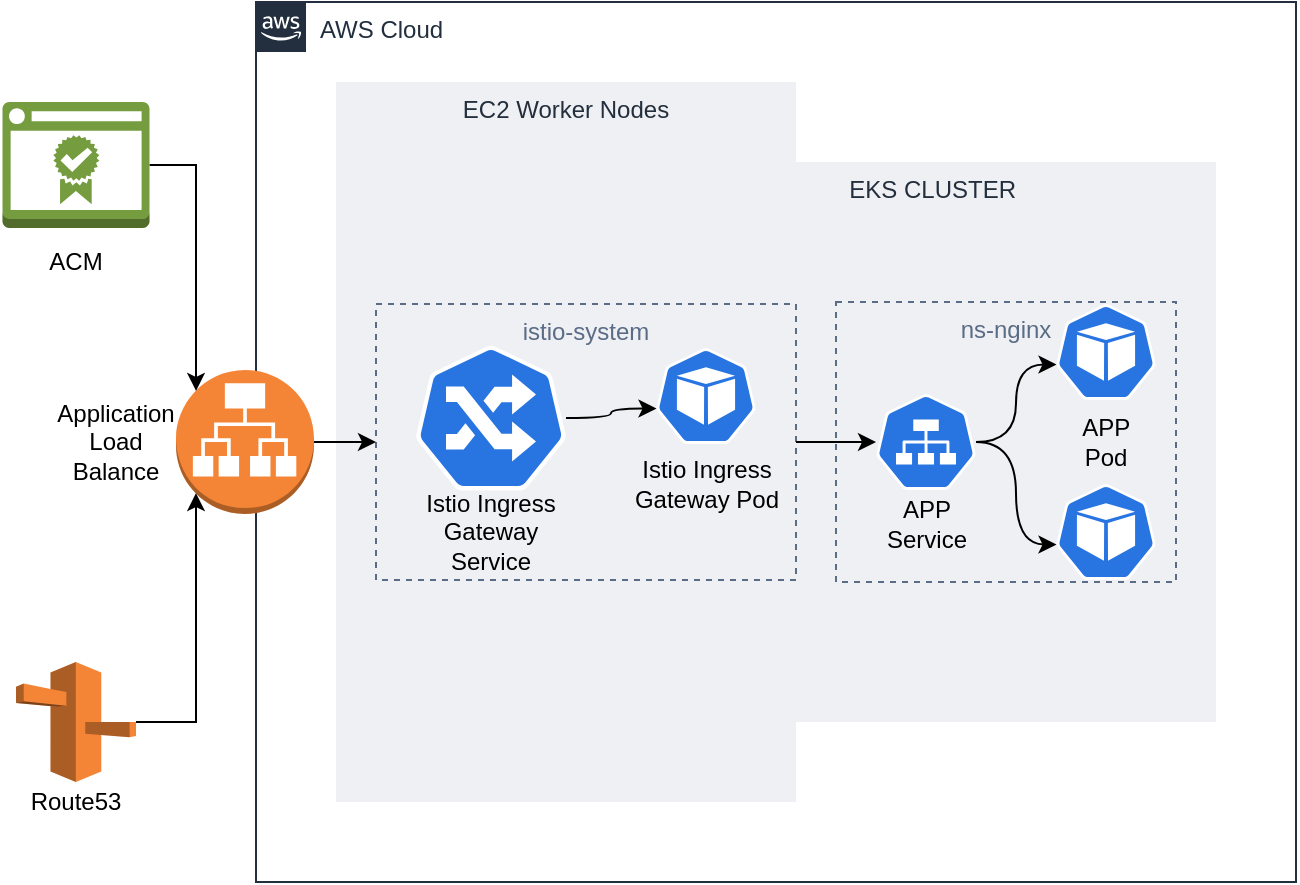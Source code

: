 <mxfile version="14.9.7" type="device"><diagram id="HkKLAOUYyusaqCEbJAh0" name="Page-1"><mxGraphModel dx="1550" dy="764" grid="1" gridSize="10" guides="1" tooltips="1" connect="1" arrows="1" fold="1" page="1" pageScale="1" pageWidth="850" pageHeight="1100" math="0" shadow="0"><root><mxCell id="0"/><mxCell id="1" parent="0"/><mxCell id="y1ZluMSPMy57l8hMhOo9-38" value="" style="group" vertex="1" connectable="0" parent="1"><mxGeometry x="153.25" y="160" width="646.75" height="440" as="geometry"/></mxCell><mxCell id="y1ZluMSPMy57l8hMhOo9-2" value="AWS Cloud" style="points=[[0,0],[0.25,0],[0.5,0],[0.75,0],[1,0],[1,0.25],[1,0.5],[1,0.75],[1,1],[0.75,1],[0.5,1],[0.25,1],[0,1],[0,0.75],[0,0.5],[0,0.25]];outlineConnect=0;gradientColor=none;html=1;whiteSpace=wrap;fontSize=12;fontStyle=0;shape=mxgraph.aws4.group;grIcon=mxgraph.aws4.group_aws_cloud_alt;strokeColor=#232F3E;fillColor=none;verticalAlign=top;align=left;spacingLeft=30;fontColor=#232F3E;dashed=0;container=0;" vertex="1" parent="y1ZluMSPMy57l8hMhOo9-38"><mxGeometry x="126.75" width="520" height="440" as="geometry"/></mxCell><mxCell id="y1ZluMSPMy57l8hMhOo9-3" value="EC2 Worker Nodes" style="fillColor=#EFF0F3;strokeColor=none;dashed=0;verticalAlign=top;fontStyle=0;fontColor=#232F3D;container=0;" vertex="1" parent="y1ZluMSPMy57l8hMhOo9-38"><mxGeometry x="166.75" y="40" width="230" height="360" as="geometry"/></mxCell><mxCell id="y1ZluMSPMy57l8hMhOo9-4" value="              EKS CLUSTER" style="fillColor=#EFF0F3;strokeColor=none;dashed=0;verticalAlign=top;fontStyle=0;fontColor=#232F3D;container=0;" vertex="1" parent="y1ZluMSPMy57l8hMhOo9-38"><mxGeometry x="276.75" y="80" width="330" height="280" as="geometry"/></mxCell><mxCell id="y1ZluMSPMy57l8hMhOo9-5" value="" style="outlineConnect=0;dashed=0;verticalLabelPosition=bottom;verticalAlign=top;align=center;html=1;shape=mxgraph.aws3.application_load_balancer;fillColor=#F58536;gradientColor=none;container=0;" vertex="1" parent="y1ZluMSPMy57l8hMhOo9-38"><mxGeometry x="86.75" y="184" width="69" height="72" as="geometry"/></mxCell><mxCell id="y1ZluMSPMy57l8hMhOo9-7" style="edgeStyle=orthogonalEdgeStyle;rounded=0;orthogonalLoop=1;jettySize=auto;html=1;entryX=0.145;entryY=0.855;entryDx=0;entryDy=0;entryPerimeter=0;" edge="1" parent="y1ZluMSPMy57l8hMhOo9-38" source="y1ZluMSPMy57l8hMhOo9-6" target="y1ZluMSPMy57l8hMhOo9-5"><mxGeometry as="geometry"/></mxCell><mxCell id="y1ZluMSPMy57l8hMhOo9-6" value="" style="outlineConnect=0;dashed=0;verticalLabelPosition=bottom;verticalAlign=top;align=center;html=1;shape=mxgraph.aws3.route_53;fillColor=#F58536;gradientColor=none;container=0;" vertex="1" parent="y1ZluMSPMy57l8hMhOo9-38"><mxGeometry x="6.75" y="330" width="60" height="60" as="geometry"/></mxCell><mxCell id="y1ZluMSPMy57l8hMhOo9-9" style="edgeStyle=orthogonalEdgeStyle;rounded=0;orthogonalLoop=1;jettySize=auto;html=1;entryX=0.145;entryY=0.145;entryDx=0;entryDy=0;entryPerimeter=0;" edge="1" parent="y1ZluMSPMy57l8hMhOo9-38" source="y1ZluMSPMy57l8hMhOo9-8" target="y1ZluMSPMy57l8hMhOo9-5"><mxGeometry as="geometry"/></mxCell><mxCell id="y1ZluMSPMy57l8hMhOo9-8" value="" style="outlineConnect=0;dashed=0;verticalLabelPosition=bottom;verticalAlign=top;align=center;html=1;shape=mxgraph.aws3.certificate_manager_2;fillColor=#759C3E;gradientColor=none;container=0;" vertex="1" parent="y1ZluMSPMy57l8hMhOo9-38"><mxGeometry y="50" width="73.5" height="63" as="geometry"/></mxCell><mxCell id="y1ZluMSPMy57l8hMhOo9-22" value="" style="group" vertex="1" connectable="0" parent="y1ZluMSPMy57l8hMhOo9-38"><mxGeometry x="186.75" y="151" width="210" height="138" as="geometry"/></mxCell><mxCell id="y1ZluMSPMy57l8hMhOo9-10" value="" style="html=1;dashed=0;whitespace=wrap;fillColor=#2875E2;strokeColor=#ffffff;points=[[0.005,0.63,0],[0.1,0.2,0],[0.9,0.2,0],[0.5,0,0],[0.995,0.63,0],[0.72,0.99,0],[0.5,1,0],[0.28,0.99,0]];shape=mxgraph.kubernetes.icon;prIcon=ing;container=0;" vertex="1" parent="y1ZluMSPMy57l8hMhOo9-22"><mxGeometry x="20" y="20" width="75" height="74" as="geometry"/></mxCell><mxCell id="y1ZluMSPMy57l8hMhOo9-13" value="" style="html=1;dashed=0;whitespace=wrap;fillColor=#2875E2;strokeColor=#ffffff;points=[[0.005,0.63,0],[0.1,0.2,0],[0.9,0.2,0],[0.5,0,0],[0.995,0.63,0],[0.72,0.99,0],[0.5,1,0],[0.28,0.99,0]];shape=mxgraph.kubernetes.icon;prIcon=pod;container=0;" vertex="1" parent="y1ZluMSPMy57l8hMhOo9-22"><mxGeometry x="140" y="22" width="50" height="48" as="geometry"/></mxCell><mxCell id="y1ZluMSPMy57l8hMhOo9-16" style="edgeStyle=orthogonalEdgeStyle;rounded=0;orthogonalLoop=1;jettySize=auto;html=1;entryX=0.005;entryY=0.63;entryDx=0;entryDy=0;entryPerimeter=0;curved=1;" edge="1" parent="y1ZluMSPMy57l8hMhOo9-22" source="y1ZluMSPMy57l8hMhOo9-10" target="y1ZluMSPMy57l8hMhOo9-13"><mxGeometry relative="1" as="geometry"/></mxCell><mxCell id="y1ZluMSPMy57l8hMhOo9-14" value="istio-system" style="fillColor=none;strokeColor=#5A6C86;dashed=1;verticalAlign=top;fontStyle=0;fontColor=#5A6C86;container=0;" vertex="1" parent="y1ZluMSPMy57l8hMhOo9-22"><mxGeometry width="210" height="138" as="geometry"/></mxCell><mxCell id="y1ZluMSPMy57l8hMhOo9-18" value="Istio Ingress&lt;br&gt;Gateway Service" style="text;html=1;strokeColor=none;fillColor=none;align=center;verticalAlign=middle;whiteSpace=wrap;rounded=0;" vertex="1" parent="y1ZluMSPMy57l8hMhOo9-22"><mxGeometry x="20" y="94" width="75" height="40" as="geometry"/></mxCell><mxCell id="y1ZluMSPMy57l8hMhOo9-20" value="Istio Ingress&lt;br&gt;Gateway Pod" style="text;html=1;strokeColor=none;fillColor=none;align=center;verticalAlign=middle;whiteSpace=wrap;rounded=0;" vertex="1" parent="y1ZluMSPMy57l8hMhOo9-22"><mxGeometry x="127.5" y="70" width="75" height="40" as="geometry"/></mxCell><mxCell id="y1ZluMSPMy57l8hMhOo9-21" style="edgeStyle=orthogonalEdgeStyle;curved=1;rounded=0;orthogonalLoop=1;jettySize=auto;html=1;" edge="1" parent="y1ZluMSPMy57l8hMhOo9-38" source="y1ZluMSPMy57l8hMhOo9-5" target="y1ZluMSPMy57l8hMhOo9-14"><mxGeometry relative="1" as="geometry"/></mxCell><mxCell id="y1ZluMSPMy57l8hMhOo9-23" value="" style="html=1;dashed=0;whitespace=wrap;fillColor=#2875E2;strokeColor=#ffffff;points=[[0.005,0.63,0],[0.1,0.2,0],[0.9,0.2,0],[0.5,0,0],[0.995,0.63,0],[0.72,0.99,0],[0.5,1,0],[0.28,0.99,0]];shape=mxgraph.kubernetes.icon;prIcon=svc" vertex="1" parent="y1ZluMSPMy57l8hMhOo9-38"><mxGeometry x="436.75" y="196" width="50" height="48" as="geometry"/></mxCell><mxCell id="y1ZluMSPMy57l8hMhOo9-24" value="" style="html=1;dashed=0;whitespace=wrap;fillColor=#2875E2;strokeColor=#ffffff;points=[[0.005,0.63,0],[0.1,0.2,0],[0.9,0.2,0],[0.5,0,0],[0.995,0.63,0],[0.72,0.99,0],[0.5,1,0],[0.28,0.99,0]];shape=mxgraph.kubernetes.icon;prIcon=pod" vertex="1" parent="y1ZluMSPMy57l8hMhOo9-38"><mxGeometry x="526.75" y="151" width="50" height="48" as="geometry"/></mxCell><mxCell id="y1ZluMSPMy57l8hMhOo9-26" style="edgeStyle=orthogonalEdgeStyle;curved=1;rounded=0;orthogonalLoop=1;jettySize=auto;html=1;entryX=0.005;entryY=0.63;entryDx=0;entryDy=0;entryPerimeter=0;" edge="1" parent="y1ZluMSPMy57l8hMhOo9-38" source="y1ZluMSPMy57l8hMhOo9-23" target="y1ZluMSPMy57l8hMhOo9-24"><mxGeometry relative="1" as="geometry"/></mxCell><mxCell id="y1ZluMSPMy57l8hMhOo9-25" value="" style="html=1;dashed=0;whitespace=wrap;fillColor=#2875E2;strokeColor=#ffffff;points=[[0.005,0.63,0],[0.1,0.2,0],[0.9,0.2,0],[0.5,0,0],[0.995,0.63,0],[0.72,0.99,0],[0.5,1,0],[0.28,0.99,0]];shape=mxgraph.kubernetes.icon;prIcon=pod" vertex="1" parent="y1ZluMSPMy57l8hMhOo9-38"><mxGeometry x="526.75" y="241" width="50" height="48" as="geometry"/></mxCell><mxCell id="y1ZluMSPMy57l8hMhOo9-27" style="edgeStyle=orthogonalEdgeStyle;curved=1;rounded=0;orthogonalLoop=1;jettySize=auto;html=1;entryX=0.005;entryY=0.63;entryDx=0;entryDy=0;entryPerimeter=0;" edge="1" parent="y1ZluMSPMy57l8hMhOo9-38" source="y1ZluMSPMy57l8hMhOo9-23" target="y1ZluMSPMy57l8hMhOo9-25"><mxGeometry relative="1" as="geometry"/></mxCell><mxCell id="y1ZluMSPMy57l8hMhOo9-28" style="edgeStyle=orthogonalEdgeStyle;curved=1;rounded=0;orthogonalLoop=1;jettySize=auto;html=1;exitX=1;exitY=0.5;exitDx=0;exitDy=0;" edge="1" parent="y1ZluMSPMy57l8hMhOo9-38" source="y1ZluMSPMy57l8hMhOo9-14" target="y1ZluMSPMy57l8hMhOo9-23"><mxGeometry relative="1" as="geometry"/></mxCell><mxCell id="y1ZluMSPMy57l8hMhOo9-29" value="ns-nginx" style="fillColor=none;strokeColor=#5A6C86;dashed=1;verticalAlign=top;fontStyle=0;fontColor=#5A6C86;" vertex="1" parent="y1ZluMSPMy57l8hMhOo9-38"><mxGeometry x="416.75" y="150" width="170" height="140" as="geometry"/></mxCell><mxCell id="y1ZluMSPMy57l8hMhOo9-31" value="APP Service" style="text;html=1;strokeColor=none;fillColor=none;align=center;verticalAlign=middle;whiteSpace=wrap;rounded=0;" vertex="1" parent="y1ZluMSPMy57l8hMhOo9-38"><mxGeometry x="444.25" y="256" width="35" height="10" as="geometry"/></mxCell><mxCell id="y1ZluMSPMy57l8hMhOo9-33" value="APP Pod" style="text;html=1;strokeColor=none;fillColor=none;align=center;verticalAlign=middle;whiteSpace=wrap;rounded=0;" vertex="1" parent="y1ZluMSPMy57l8hMhOo9-38"><mxGeometry x="541.75" y="215" width="20" height="10" as="geometry"/></mxCell><mxCell id="y1ZluMSPMy57l8hMhOo9-34" value="ACM" style="text;html=1;strokeColor=none;fillColor=none;align=center;verticalAlign=middle;whiteSpace=wrap;rounded=0;" vertex="1" parent="y1ZluMSPMy57l8hMhOo9-38"><mxGeometry x="16.75" y="120" width="40" height="20" as="geometry"/></mxCell><mxCell id="y1ZluMSPMy57l8hMhOo9-35" value="Route53" style="text;html=1;strokeColor=none;fillColor=none;align=center;verticalAlign=middle;whiteSpace=wrap;rounded=0;" vertex="1" parent="y1ZluMSPMy57l8hMhOo9-38"><mxGeometry x="16.75" y="390" width="40" height="20" as="geometry"/></mxCell><mxCell id="y1ZluMSPMy57l8hMhOo9-37" value="Application&lt;br&gt;Load Balance" style="text;html=1;strokeColor=none;fillColor=none;align=center;verticalAlign=middle;whiteSpace=wrap;rounded=0;" vertex="1" parent="y1ZluMSPMy57l8hMhOo9-38"><mxGeometry x="36.75" y="210" width="40" height="20" as="geometry"/></mxCell></root></mxGraphModel></diagram></mxfile>
